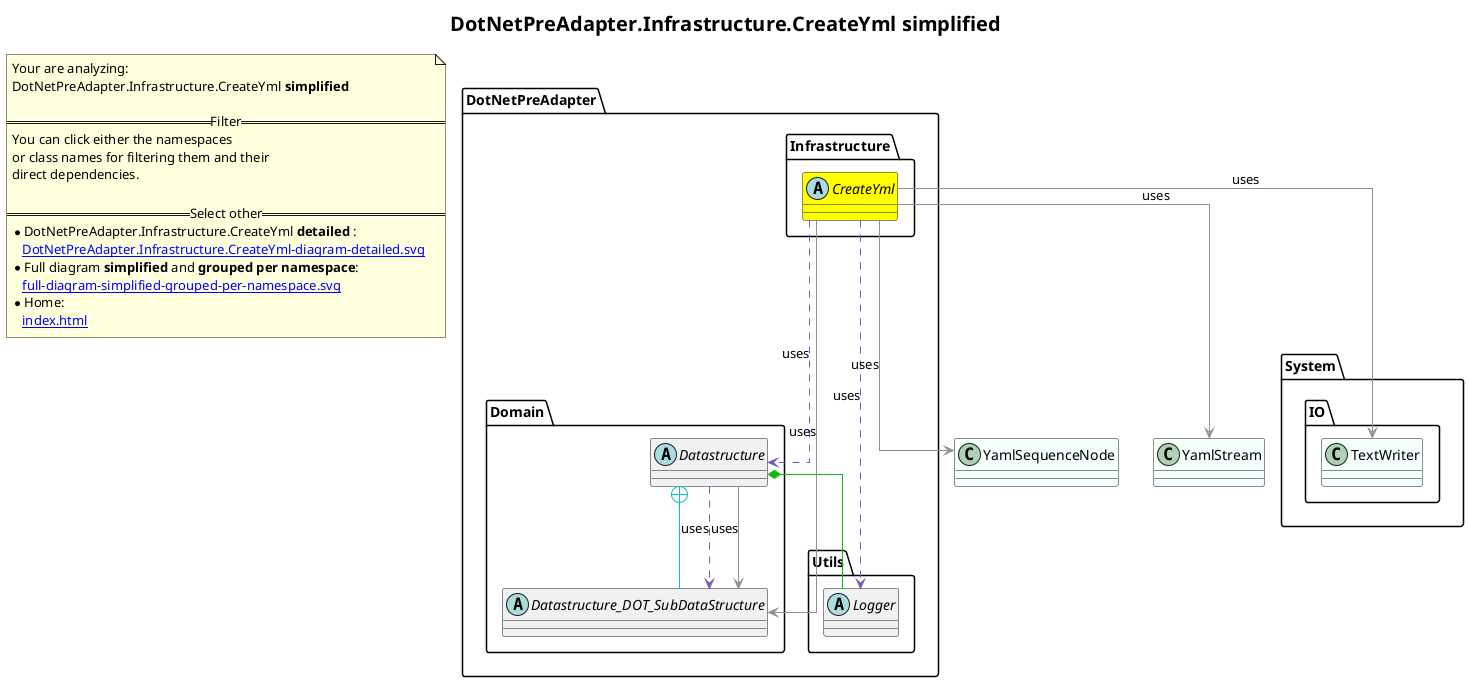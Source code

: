 @startuml
skinparam linetype ortho
title <size:20>DotNetPreAdapter.Infrastructure.CreateYml **simplified** </size>
note "Your are analyzing:\nDotNetPreAdapter.Infrastructure.CreateYml **simplified** \n\n==Filter==\nYou can click either the namespaces \nor class names for filtering them and their\ndirect dependencies.\n\n==Select other==\n* DotNetPreAdapter.Infrastructure.CreateYml **detailed** :\n   [[DotNetPreAdapter.Infrastructure.CreateYml-diagram-detailed.svg]]\n* Full diagram **simplified** and **grouped per namespace**:\n   [[full-diagram-simplified-grouped-per-namespace.svg]]\n* Home:\n   [[index.html]]" as FloatingNote
class YamlSequenceNode [[YamlSequenceNode-diagram-simplified.svg]] #MintCream {
}
class YamlStream [[YamlStream-diagram-simplified.svg]] #MintCream {
}
class System.IO.TextWriter [[System.IO.TextWriter-diagram-simplified.svg]] #MintCream {
}
  abstract class DotNetPreAdapter.Domain.Datastructure [[DotNetPreAdapter.Domain.Datastructure-diagram-simplified.svg]]  {
  }
  abstract class DotNetPreAdapter.Domain.Datastructure_DOT_SubDataStructure [[DotNetPreAdapter.Domain.Datastructure.SubDataStructure-diagram-simplified.svg]]  {
  }
  abstract class DotNetPreAdapter.Infrastructure.CreateYml [[DotNetPreAdapter.Infrastructure.CreateYml-diagram-simplified.svg]] #yellow {
  }
  abstract class DotNetPreAdapter.Utils.Logger [[DotNetPreAdapter.Utils.Logger-diagram-simplified.svg]]  {
  }
 ' *************************************** 
 ' *************************************** 
 ' *************************************** 
' Class relations extracted from namespace:
' 
' Class relations extracted from namespace:
' DotNetPreAdapter.Domain
DotNetPreAdapter.Domain.Datastructure +-[#10BBBB]- DotNetPreAdapter.Domain.Datastructure_DOT_SubDataStructure 
DotNetPreAdapter.Domain.Datastructure *-[#10BB10]- DotNetPreAdapter.Utils.Logger 
DotNetPreAdapter.Domain.Datastructure .[#6060BB].> DotNetPreAdapter.Domain.Datastructure_DOT_SubDataStructure  : uses 
DotNetPreAdapter.Domain.Datastructure -[#909090]-> DotNetPreAdapter.Domain.Datastructure_DOT_SubDataStructure  : uses 
' Class relations extracted from namespace:
' DotNetPreAdapter.Infrastructure
DotNetPreAdapter.Infrastructure.CreateYml .[#6060BB].> DotNetPreAdapter.Domain.Datastructure  : uses 
DotNetPreAdapter.Infrastructure.CreateYml .[#6060BB].> DotNetPreAdapter.Utils.Logger  : uses 
DotNetPreAdapter.Infrastructure.CreateYml -[#909090]-> YamlSequenceNode  : uses 
DotNetPreAdapter.Infrastructure.CreateYml -[#909090]-> DotNetPreAdapter.Domain.Datastructure_DOT_SubDataStructure  : uses 
DotNetPreAdapter.Infrastructure.CreateYml -[#909090]-> YamlStream  : uses 
DotNetPreAdapter.Infrastructure.CreateYml -[#909090]-> System.IO.TextWriter  : uses 
' Class relations extracted from namespace:
' DotNetPreAdapter.Utils
@enduml
